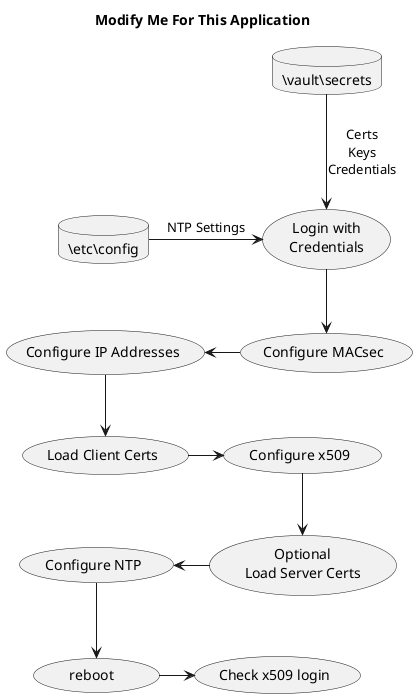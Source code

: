 @startuml
title: Modify Me For This Application
Database "\vault\secrets" as V
Database "\etc\config" as CFG
(Login with\nCredentials)<-left- CFG : "NTP Settings"
(Login with\nCredentials)<-up- V : "Certs\nKeys\nCredentials"
(Login with\nCredentials)-down-> (Configure MACsec)
(Configure MACsec)-left-> (Configure IP Addresses)
(Configure IP Addresses)-down-> (Load Client Certs)
(Load Client Certs)-right-> (Configure x509)
(Configure x509)-down-> (Optional\nLoad Server Certs)
(Optional\nLoad Server Certs)-left-> (Configure NTP)
(Configure NTP)-down-> (   reboot    )
(   reboot    )-right-> (Check x509 login)
@enduml
